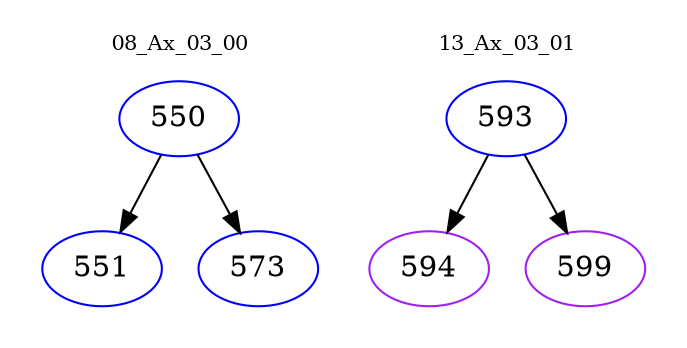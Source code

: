 digraph{
subgraph cluster_0 {
color = white
label = "08_Ax_03_00";
fontsize=10;
T0_550 [label="550", color="blue"]
T0_550 -> T0_551 [color="black"]
T0_551 [label="551", color="blue"]
T0_550 -> T0_573 [color="black"]
T0_573 [label="573", color="blue"]
}
subgraph cluster_1 {
color = white
label = "13_Ax_03_01";
fontsize=10;
T1_593 [label="593", color="blue"]
T1_593 -> T1_594 [color="black"]
T1_594 [label="594", color="purple"]
T1_593 -> T1_599 [color="black"]
T1_599 [label="599", color="purple"]
}
}
